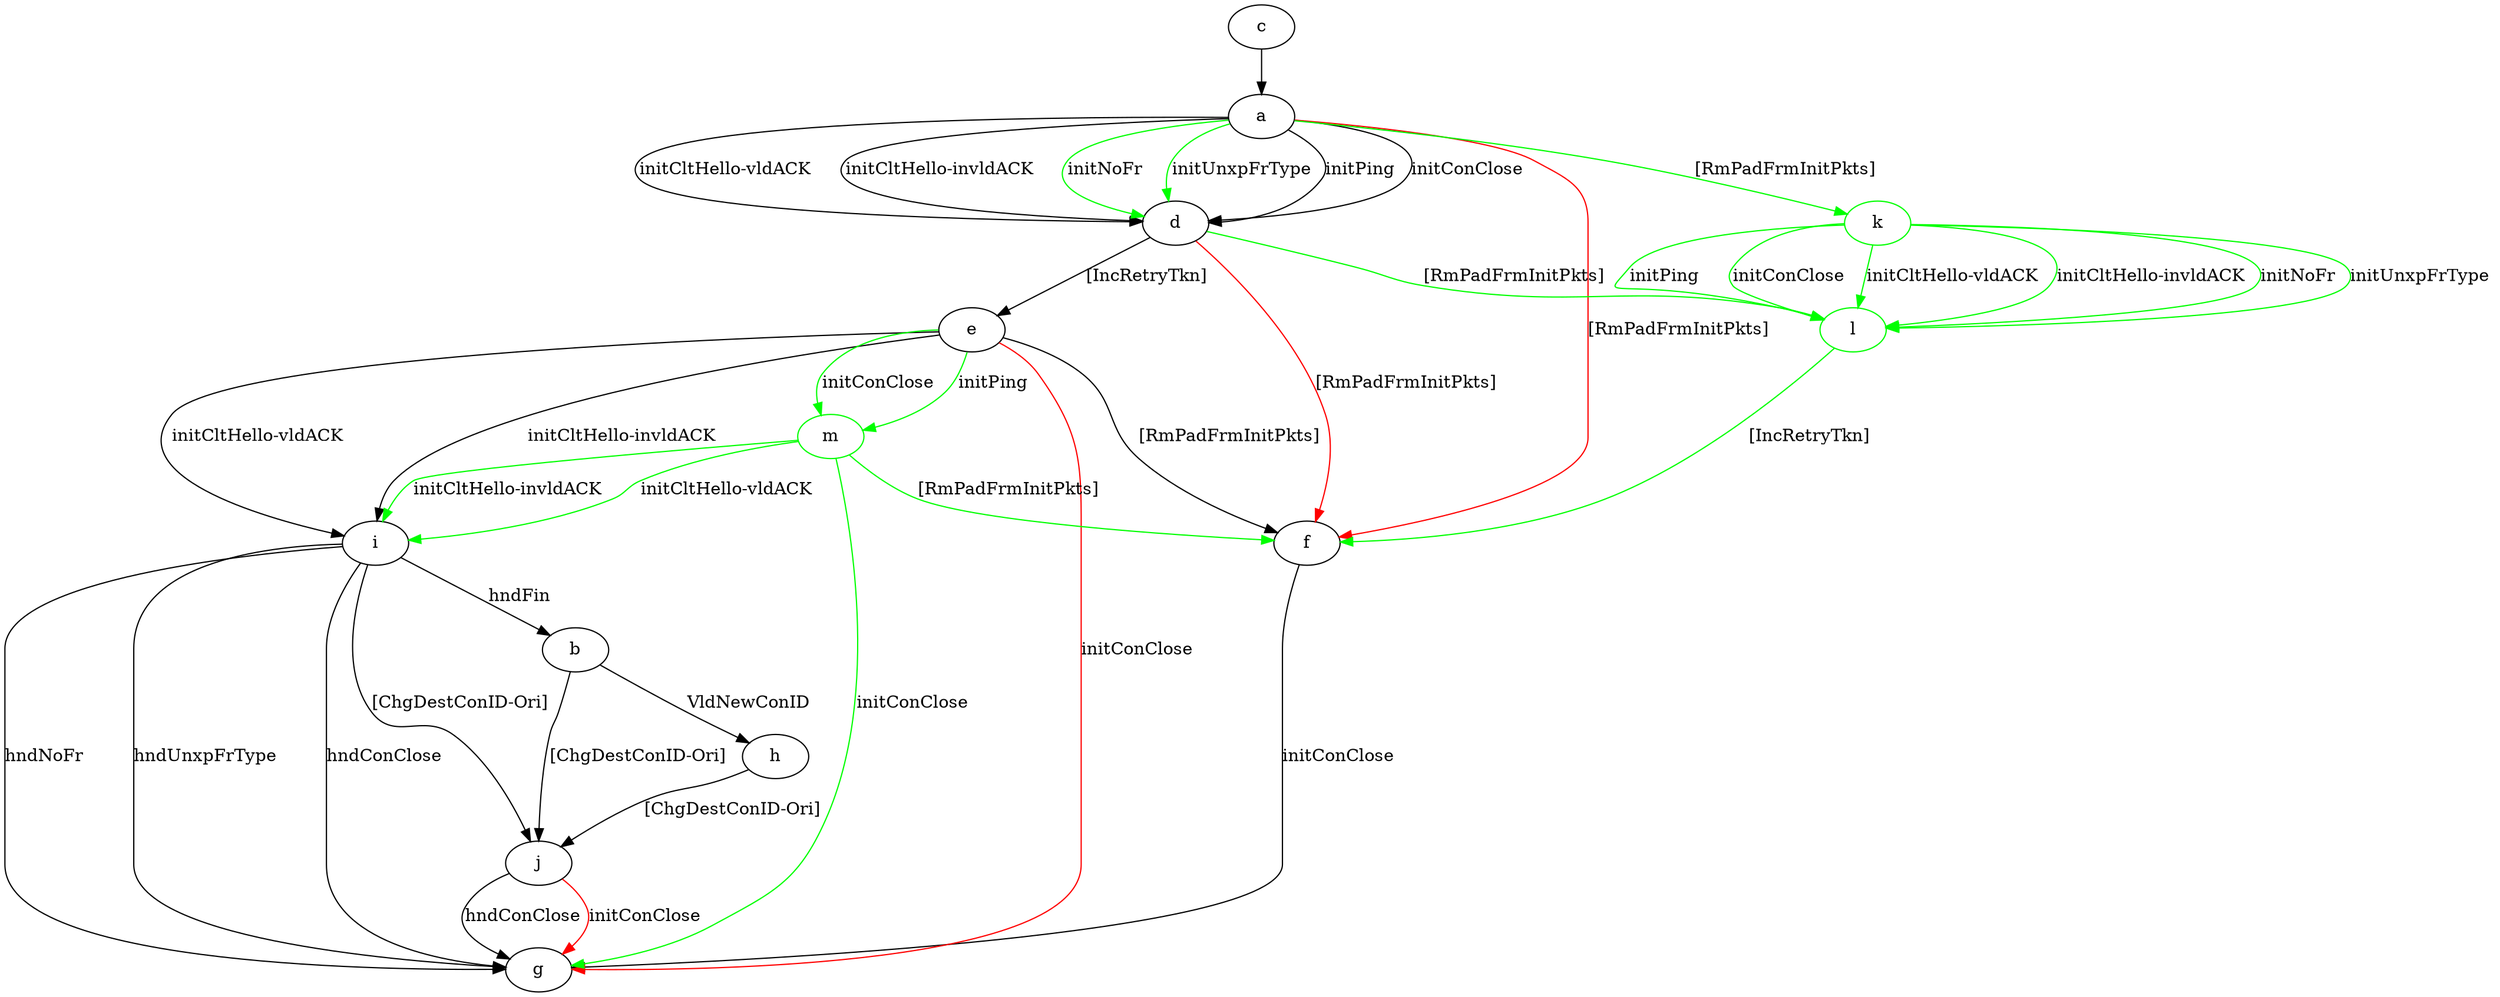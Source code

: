 digraph "" {
	a -> d	[key=0,
		label="initPing "];
	a -> d	[key=1,
		label="initConClose "];
	a -> d	[key=2,
		label="initCltHello-vldACK "];
	a -> d	[key=3,
		label="initCltHello-invldACK "];
	a -> d	[key=4,
		color=green,
		label="initNoFr "];
	a -> d	[key=5,
		color=green,
		label="initUnxpFrType "];
	a -> f	[key=0,
		color=red,
		label="[RmPadFrmInitPkts] "];
	k	[color=green];
	a -> k	[key=0,
		color=green,
		label="[RmPadFrmInitPkts] "];
	b -> h	[key=0,
		label="VldNewConID "];
	b -> j	[key=0,
		label="[ChgDestConID-Ori] "];
	c -> a	[key=0];
	d -> e	[key=0,
		label="[IncRetryTkn] "];
	d -> f	[key=0,
		color=red,
		label="[RmPadFrmInitPkts] "];
	l	[color=green];
	d -> l	[key=0,
		color=green,
		label="[RmPadFrmInitPkts] "];
	e -> f	[key=0,
		label="[RmPadFrmInitPkts] "];
	e -> g	[key=0,
		color=red,
		label="initConClose "];
	e -> i	[key=0,
		label="initCltHello-vldACK "];
	e -> i	[key=1,
		label="initCltHello-invldACK "];
	m	[color=green];
	e -> m	[key=0,
		color=green,
		label="initPing "];
	e -> m	[key=1,
		color=green,
		label="initConClose "];
	f -> g	[key=0,
		label="initConClose "];
	h -> j	[key=0,
		label="[ChgDestConID-Ori] "];
	i -> b	[key=0,
		label="hndFin "];
	i -> g	[key=0,
		label="hndNoFr "];
	i -> g	[key=1,
		label="hndUnxpFrType "];
	i -> g	[key=2,
		label="hndConClose "];
	i -> j	[key=0,
		label="[ChgDestConID-Ori] "];
	j -> g	[key=0,
		label="hndConClose "];
	j -> g	[key=1,
		color=red,
		label="initConClose "];
	k -> l	[key=0,
		color=green,
		label="initPing "];
	k -> l	[key=1,
		color=green,
		label="initConClose "];
	k -> l	[key=2,
		color=green,
		label="initCltHello-vldACK "];
	k -> l	[key=3,
		color=green,
		label="initCltHello-invldACK "];
	k -> l	[key=4,
		color=green,
		label="initNoFr "];
	k -> l	[key=5,
		color=green,
		label="initUnxpFrType "];
	l -> f	[key=0,
		color=green,
		label="[IncRetryTkn] "];
	m -> f	[key=0,
		color=green,
		label="[RmPadFrmInitPkts] "];
	m -> g	[key=0,
		color=green,
		label="initConClose "];
	m -> i	[key=0,
		color=green,
		label="initCltHello-vldACK "];
	m -> i	[key=1,
		color=green,
		label="initCltHello-invldACK "];
}

